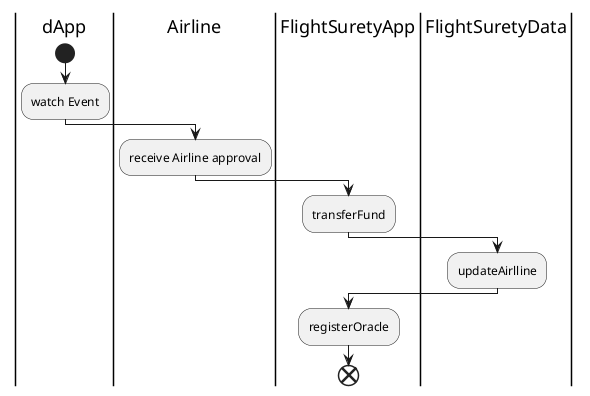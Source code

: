 @startuml
|dApp|
start
:watch Event;
|Airline|
:receive Airline approval;
|FlightSuretyApp|
:transferFund;
|FlightSuretyData|
:updateAirlline;
|FlightSuretyApp|
:registerOracle;

end

@enduml